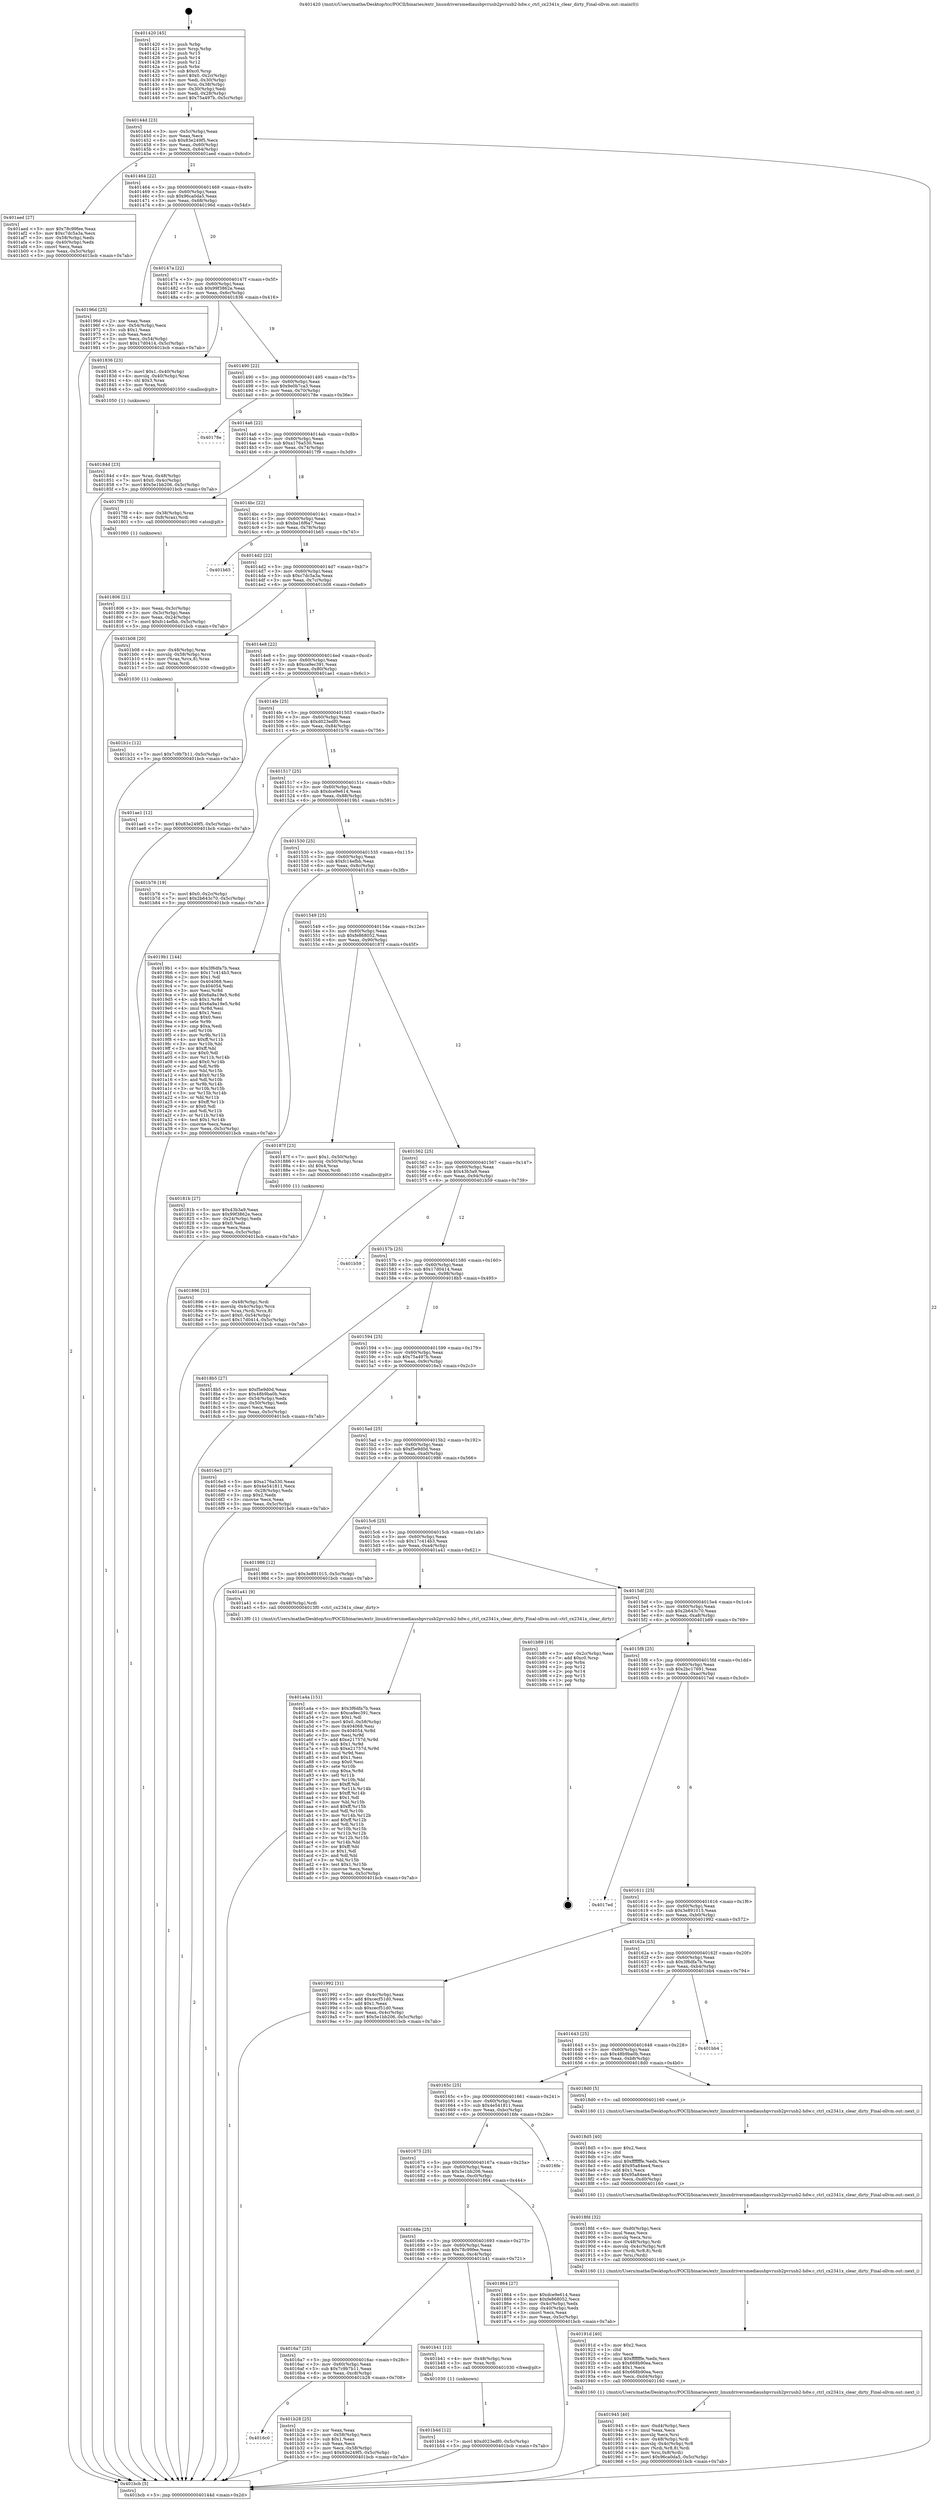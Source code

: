 digraph "0x401420" {
  label = "0x401420 (/mnt/c/Users/mathe/Desktop/tcc/POCII/binaries/extr_linuxdriversmediausbpvrusb2pvrusb2-hdw.c_ctrl_cx2341x_clear_dirty_Final-ollvm.out::main(0))"
  labelloc = "t"
  node[shape=record]

  Entry [label="",width=0.3,height=0.3,shape=circle,fillcolor=black,style=filled]
  "0x40144d" [label="{
     0x40144d [23]\l
     | [instrs]\l
     &nbsp;&nbsp;0x40144d \<+3\>: mov -0x5c(%rbp),%eax\l
     &nbsp;&nbsp;0x401450 \<+2\>: mov %eax,%ecx\l
     &nbsp;&nbsp;0x401452 \<+6\>: sub $0x83e249f5,%ecx\l
     &nbsp;&nbsp;0x401458 \<+3\>: mov %eax,-0x60(%rbp)\l
     &nbsp;&nbsp;0x40145b \<+3\>: mov %ecx,-0x64(%rbp)\l
     &nbsp;&nbsp;0x40145e \<+6\>: je 0000000000401aed \<main+0x6cd\>\l
  }"]
  "0x401aed" [label="{
     0x401aed [27]\l
     | [instrs]\l
     &nbsp;&nbsp;0x401aed \<+5\>: mov $0x78c99fee,%eax\l
     &nbsp;&nbsp;0x401af2 \<+5\>: mov $0xc7dc5a3a,%ecx\l
     &nbsp;&nbsp;0x401af7 \<+3\>: mov -0x58(%rbp),%edx\l
     &nbsp;&nbsp;0x401afa \<+3\>: cmp -0x40(%rbp),%edx\l
     &nbsp;&nbsp;0x401afd \<+3\>: cmovl %ecx,%eax\l
     &nbsp;&nbsp;0x401b00 \<+3\>: mov %eax,-0x5c(%rbp)\l
     &nbsp;&nbsp;0x401b03 \<+5\>: jmp 0000000000401bcb \<main+0x7ab\>\l
  }"]
  "0x401464" [label="{
     0x401464 [22]\l
     | [instrs]\l
     &nbsp;&nbsp;0x401464 \<+5\>: jmp 0000000000401469 \<main+0x49\>\l
     &nbsp;&nbsp;0x401469 \<+3\>: mov -0x60(%rbp),%eax\l
     &nbsp;&nbsp;0x40146c \<+5\>: sub $0x96ca0da5,%eax\l
     &nbsp;&nbsp;0x401471 \<+3\>: mov %eax,-0x68(%rbp)\l
     &nbsp;&nbsp;0x401474 \<+6\>: je 000000000040196d \<main+0x54d\>\l
  }"]
  Exit [label="",width=0.3,height=0.3,shape=circle,fillcolor=black,style=filled,peripheries=2]
  "0x40196d" [label="{
     0x40196d [25]\l
     | [instrs]\l
     &nbsp;&nbsp;0x40196d \<+2\>: xor %eax,%eax\l
     &nbsp;&nbsp;0x40196f \<+3\>: mov -0x54(%rbp),%ecx\l
     &nbsp;&nbsp;0x401972 \<+3\>: sub $0x1,%eax\l
     &nbsp;&nbsp;0x401975 \<+2\>: sub %eax,%ecx\l
     &nbsp;&nbsp;0x401977 \<+3\>: mov %ecx,-0x54(%rbp)\l
     &nbsp;&nbsp;0x40197a \<+7\>: movl $0x17d0414,-0x5c(%rbp)\l
     &nbsp;&nbsp;0x401981 \<+5\>: jmp 0000000000401bcb \<main+0x7ab\>\l
  }"]
  "0x40147a" [label="{
     0x40147a [22]\l
     | [instrs]\l
     &nbsp;&nbsp;0x40147a \<+5\>: jmp 000000000040147f \<main+0x5f\>\l
     &nbsp;&nbsp;0x40147f \<+3\>: mov -0x60(%rbp),%eax\l
     &nbsp;&nbsp;0x401482 \<+5\>: sub $0x99f3862e,%eax\l
     &nbsp;&nbsp;0x401487 \<+3\>: mov %eax,-0x6c(%rbp)\l
     &nbsp;&nbsp;0x40148a \<+6\>: je 0000000000401836 \<main+0x416\>\l
  }"]
  "0x401b4d" [label="{
     0x401b4d [12]\l
     | [instrs]\l
     &nbsp;&nbsp;0x401b4d \<+7\>: movl $0xd023edf0,-0x5c(%rbp)\l
     &nbsp;&nbsp;0x401b54 \<+5\>: jmp 0000000000401bcb \<main+0x7ab\>\l
  }"]
  "0x401836" [label="{
     0x401836 [23]\l
     | [instrs]\l
     &nbsp;&nbsp;0x401836 \<+7\>: movl $0x1,-0x40(%rbp)\l
     &nbsp;&nbsp;0x40183d \<+4\>: movslq -0x40(%rbp),%rax\l
     &nbsp;&nbsp;0x401841 \<+4\>: shl $0x3,%rax\l
     &nbsp;&nbsp;0x401845 \<+3\>: mov %rax,%rdi\l
     &nbsp;&nbsp;0x401848 \<+5\>: call 0000000000401050 \<malloc@plt\>\l
     | [calls]\l
     &nbsp;&nbsp;0x401050 \{1\} (unknown)\l
  }"]
  "0x401490" [label="{
     0x401490 [22]\l
     | [instrs]\l
     &nbsp;&nbsp;0x401490 \<+5\>: jmp 0000000000401495 \<main+0x75\>\l
     &nbsp;&nbsp;0x401495 \<+3\>: mov -0x60(%rbp),%eax\l
     &nbsp;&nbsp;0x401498 \<+5\>: sub $0x9e0b7ca3,%eax\l
     &nbsp;&nbsp;0x40149d \<+3\>: mov %eax,-0x70(%rbp)\l
     &nbsp;&nbsp;0x4014a0 \<+6\>: je 000000000040178e \<main+0x36e\>\l
  }"]
  "0x4016c0" [label="{
     0x4016c0\l
  }", style=dashed]
  "0x40178e" [label="{
     0x40178e\l
  }", style=dashed]
  "0x4014a6" [label="{
     0x4014a6 [22]\l
     | [instrs]\l
     &nbsp;&nbsp;0x4014a6 \<+5\>: jmp 00000000004014ab \<main+0x8b\>\l
     &nbsp;&nbsp;0x4014ab \<+3\>: mov -0x60(%rbp),%eax\l
     &nbsp;&nbsp;0x4014ae \<+5\>: sub $0xa176a530,%eax\l
     &nbsp;&nbsp;0x4014b3 \<+3\>: mov %eax,-0x74(%rbp)\l
     &nbsp;&nbsp;0x4014b6 \<+6\>: je 00000000004017f9 \<main+0x3d9\>\l
  }"]
  "0x401b28" [label="{
     0x401b28 [25]\l
     | [instrs]\l
     &nbsp;&nbsp;0x401b28 \<+2\>: xor %eax,%eax\l
     &nbsp;&nbsp;0x401b2a \<+3\>: mov -0x58(%rbp),%ecx\l
     &nbsp;&nbsp;0x401b2d \<+3\>: sub $0x1,%eax\l
     &nbsp;&nbsp;0x401b30 \<+2\>: sub %eax,%ecx\l
     &nbsp;&nbsp;0x401b32 \<+3\>: mov %ecx,-0x58(%rbp)\l
     &nbsp;&nbsp;0x401b35 \<+7\>: movl $0x83e249f5,-0x5c(%rbp)\l
     &nbsp;&nbsp;0x401b3c \<+5\>: jmp 0000000000401bcb \<main+0x7ab\>\l
  }"]
  "0x4017f9" [label="{
     0x4017f9 [13]\l
     | [instrs]\l
     &nbsp;&nbsp;0x4017f9 \<+4\>: mov -0x38(%rbp),%rax\l
     &nbsp;&nbsp;0x4017fd \<+4\>: mov 0x8(%rax),%rdi\l
     &nbsp;&nbsp;0x401801 \<+5\>: call 0000000000401060 \<atoi@plt\>\l
     | [calls]\l
     &nbsp;&nbsp;0x401060 \{1\} (unknown)\l
  }"]
  "0x4014bc" [label="{
     0x4014bc [22]\l
     | [instrs]\l
     &nbsp;&nbsp;0x4014bc \<+5\>: jmp 00000000004014c1 \<main+0xa1\>\l
     &nbsp;&nbsp;0x4014c1 \<+3\>: mov -0x60(%rbp),%eax\l
     &nbsp;&nbsp;0x4014c4 \<+5\>: sub $0xba16f6a7,%eax\l
     &nbsp;&nbsp;0x4014c9 \<+3\>: mov %eax,-0x78(%rbp)\l
     &nbsp;&nbsp;0x4014cc \<+6\>: je 0000000000401b65 \<main+0x745\>\l
  }"]
  "0x4016a7" [label="{
     0x4016a7 [25]\l
     | [instrs]\l
     &nbsp;&nbsp;0x4016a7 \<+5\>: jmp 00000000004016ac \<main+0x28c\>\l
     &nbsp;&nbsp;0x4016ac \<+3\>: mov -0x60(%rbp),%eax\l
     &nbsp;&nbsp;0x4016af \<+5\>: sub $0x7c9b7b11,%eax\l
     &nbsp;&nbsp;0x4016b4 \<+6\>: mov %eax,-0xc8(%rbp)\l
     &nbsp;&nbsp;0x4016ba \<+6\>: je 0000000000401b28 \<main+0x708\>\l
  }"]
  "0x401b65" [label="{
     0x401b65\l
  }", style=dashed]
  "0x4014d2" [label="{
     0x4014d2 [22]\l
     | [instrs]\l
     &nbsp;&nbsp;0x4014d2 \<+5\>: jmp 00000000004014d7 \<main+0xb7\>\l
     &nbsp;&nbsp;0x4014d7 \<+3\>: mov -0x60(%rbp),%eax\l
     &nbsp;&nbsp;0x4014da \<+5\>: sub $0xc7dc5a3a,%eax\l
     &nbsp;&nbsp;0x4014df \<+3\>: mov %eax,-0x7c(%rbp)\l
     &nbsp;&nbsp;0x4014e2 \<+6\>: je 0000000000401b08 \<main+0x6e8\>\l
  }"]
  "0x401b41" [label="{
     0x401b41 [12]\l
     | [instrs]\l
     &nbsp;&nbsp;0x401b41 \<+4\>: mov -0x48(%rbp),%rax\l
     &nbsp;&nbsp;0x401b45 \<+3\>: mov %rax,%rdi\l
     &nbsp;&nbsp;0x401b48 \<+5\>: call 0000000000401030 \<free@plt\>\l
     | [calls]\l
     &nbsp;&nbsp;0x401030 \{1\} (unknown)\l
  }"]
  "0x401b08" [label="{
     0x401b08 [20]\l
     | [instrs]\l
     &nbsp;&nbsp;0x401b08 \<+4\>: mov -0x48(%rbp),%rax\l
     &nbsp;&nbsp;0x401b0c \<+4\>: movslq -0x58(%rbp),%rcx\l
     &nbsp;&nbsp;0x401b10 \<+4\>: mov (%rax,%rcx,8),%rax\l
     &nbsp;&nbsp;0x401b14 \<+3\>: mov %rax,%rdi\l
     &nbsp;&nbsp;0x401b17 \<+5\>: call 0000000000401030 \<free@plt\>\l
     | [calls]\l
     &nbsp;&nbsp;0x401030 \{1\} (unknown)\l
  }"]
  "0x4014e8" [label="{
     0x4014e8 [22]\l
     | [instrs]\l
     &nbsp;&nbsp;0x4014e8 \<+5\>: jmp 00000000004014ed \<main+0xcd\>\l
     &nbsp;&nbsp;0x4014ed \<+3\>: mov -0x60(%rbp),%eax\l
     &nbsp;&nbsp;0x4014f0 \<+5\>: sub $0xca9ec391,%eax\l
     &nbsp;&nbsp;0x4014f5 \<+3\>: mov %eax,-0x80(%rbp)\l
     &nbsp;&nbsp;0x4014f8 \<+6\>: je 0000000000401ae1 \<main+0x6c1\>\l
  }"]
  "0x401b1c" [label="{
     0x401b1c [12]\l
     | [instrs]\l
     &nbsp;&nbsp;0x401b1c \<+7\>: movl $0x7c9b7b11,-0x5c(%rbp)\l
     &nbsp;&nbsp;0x401b23 \<+5\>: jmp 0000000000401bcb \<main+0x7ab\>\l
  }"]
  "0x401ae1" [label="{
     0x401ae1 [12]\l
     | [instrs]\l
     &nbsp;&nbsp;0x401ae1 \<+7\>: movl $0x83e249f5,-0x5c(%rbp)\l
     &nbsp;&nbsp;0x401ae8 \<+5\>: jmp 0000000000401bcb \<main+0x7ab\>\l
  }"]
  "0x4014fe" [label="{
     0x4014fe [25]\l
     | [instrs]\l
     &nbsp;&nbsp;0x4014fe \<+5\>: jmp 0000000000401503 \<main+0xe3\>\l
     &nbsp;&nbsp;0x401503 \<+3\>: mov -0x60(%rbp),%eax\l
     &nbsp;&nbsp;0x401506 \<+5\>: sub $0xd023edf0,%eax\l
     &nbsp;&nbsp;0x40150b \<+6\>: mov %eax,-0x84(%rbp)\l
     &nbsp;&nbsp;0x401511 \<+6\>: je 0000000000401b76 \<main+0x756\>\l
  }"]
  "0x401a4a" [label="{
     0x401a4a [151]\l
     | [instrs]\l
     &nbsp;&nbsp;0x401a4a \<+5\>: mov $0x3f6dfa7b,%eax\l
     &nbsp;&nbsp;0x401a4f \<+5\>: mov $0xca9ec391,%ecx\l
     &nbsp;&nbsp;0x401a54 \<+2\>: mov $0x1,%dl\l
     &nbsp;&nbsp;0x401a56 \<+7\>: movl $0x0,-0x58(%rbp)\l
     &nbsp;&nbsp;0x401a5d \<+7\>: mov 0x404068,%esi\l
     &nbsp;&nbsp;0x401a64 \<+8\>: mov 0x404054,%r8d\l
     &nbsp;&nbsp;0x401a6c \<+3\>: mov %esi,%r9d\l
     &nbsp;&nbsp;0x401a6f \<+7\>: add $0xe21757d,%r9d\l
     &nbsp;&nbsp;0x401a76 \<+4\>: sub $0x1,%r9d\l
     &nbsp;&nbsp;0x401a7a \<+7\>: sub $0xe21757d,%r9d\l
     &nbsp;&nbsp;0x401a81 \<+4\>: imul %r9d,%esi\l
     &nbsp;&nbsp;0x401a85 \<+3\>: and $0x1,%esi\l
     &nbsp;&nbsp;0x401a88 \<+3\>: cmp $0x0,%esi\l
     &nbsp;&nbsp;0x401a8b \<+4\>: sete %r10b\l
     &nbsp;&nbsp;0x401a8f \<+4\>: cmp $0xa,%r8d\l
     &nbsp;&nbsp;0x401a93 \<+4\>: setl %r11b\l
     &nbsp;&nbsp;0x401a97 \<+3\>: mov %r10b,%bl\l
     &nbsp;&nbsp;0x401a9a \<+3\>: xor $0xff,%bl\l
     &nbsp;&nbsp;0x401a9d \<+3\>: mov %r11b,%r14b\l
     &nbsp;&nbsp;0x401aa0 \<+4\>: xor $0xff,%r14b\l
     &nbsp;&nbsp;0x401aa4 \<+3\>: xor $0x1,%dl\l
     &nbsp;&nbsp;0x401aa7 \<+3\>: mov %bl,%r15b\l
     &nbsp;&nbsp;0x401aaa \<+4\>: and $0xff,%r15b\l
     &nbsp;&nbsp;0x401aae \<+3\>: and %dl,%r10b\l
     &nbsp;&nbsp;0x401ab1 \<+3\>: mov %r14b,%r12b\l
     &nbsp;&nbsp;0x401ab4 \<+4\>: and $0xff,%r12b\l
     &nbsp;&nbsp;0x401ab8 \<+3\>: and %dl,%r11b\l
     &nbsp;&nbsp;0x401abb \<+3\>: or %r10b,%r15b\l
     &nbsp;&nbsp;0x401abe \<+3\>: or %r11b,%r12b\l
     &nbsp;&nbsp;0x401ac1 \<+3\>: xor %r12b,%r15b\l
     &nbsp;&nbsp;0x401ac4 \<+3\>: or %r14b,%bl\l
     &nbsp;&nbsp;0x401ac7 \<+3\>: xor $0xff,%bl\l
     &nbsp;&nbsp;0x401aca \<+3\>: or $0x1,%dl\l
     &nbsp;&nbsp;0x401acd \<+2\>: and %dl,%bl\l
     &nbsp;&nbsp;0x401acf \<+3\>: or %bl,%r15b\l
     &nbsp;&nbsp;0x401ad2 \<+4\>: test $0x1,%r15b\l
     &nbsp;&nbsp;0x401ad6 \<+3\>: cmovne %ecx,%eax\l
     &nbsp;&nbsp;0x401ad9 \<+3\>: mov %eax,-0x5c(%rbp)\l
     &nbsp;&nbsp;0x401adc \<+5\>: jmp 0000000000401bcb \<main+0x7ab\>\l
  }"]
  "0x401b76" [label="{
     0x401b76 [19]\l
     | [instrs]\l
     &nbsp;&nbsp;0x401b76 \<+7\>: movl $0x0,-0x2c(%rbp)\l
     &nbsp;&nbsp;0x401b7d \<+7\>: movl $0x2b643c70,-0x5c(%rbp)\l
     &nbsp;&nbsp;0x401b84 \<+5\>: jmp 0000000000401bcb \<main+0x7ab\>\l
  }"]
  "0x401517" [label="{
     0x401517 [25]\l
     | [instrs]\l
     &nbsp;&nbsp;0x401517 \<+5\>: jmp 000000000040151c \<main+0xfc\>\l
     &nbsp;&nbsp;0x40151c \<+3\>: mov -0x60(%rbp),%eax\l
     &nbsp;&nbsp;0x40151f \<+5\>: sub $0xdce9e614,%eax\l
     &nbsp;&nbsp;0x401524 \<+6\>: mov %eax,-0x88(%rbp)\l
     &nbsp;&nbsp;0x40152a \<+6\>: je 00000000004019b1 \<main+0x591\>\l
  }"]
  "0x401945" [label="{
     0x401945 [40]\l
     | [instrs]\l
     &nbsp;&nbsp;0x401945 \<+6\>: mov -0xd4(%rbp),%ecx\l
     &nbsp;&nbsp;0x40194b \<+3\>: imul %eax,%ecx\l
     &nbsp;&nbsp;0x40194e \<+3\>: movslq %ecx,%rsi\l
     &nbsp;&nbsp;0x401951 \<+4\>: mov -0x48(%rbp),%rdi\l
     &nbsp;&nbsp;0x401955 \<+4\>: movslq -0x4c(%rbp),%r8\l
     &nbsp;&nbsp;0x401959 \<+4\>: mov (%rdi,%r8,8),%rdi\l
     &nbsp;&nbsp;0x40195d \<+4\>: mov %rsi,0x8(%rdi)\l
     &nbsp;&nbsp;0x401961 \<+7\>: movl $0x96ca0da5,-0x5c(%rbp)\l
     &nbsp;&nbsp;0x401968 \<+5\>: jmp 0000000000401bcb \<main+0x7ab\>\l
  }"]
  "0x4019b1" [label="{
     0x4019b1 [144]\l
     | [instrs]\l
     &nbsp;&nbsp;0x4019b1 \<+5\>: mov $0x3f6dfa7b,%eax\l
     &nbsp;&nbsp;0x4019b6 \<+5\>: mov $0x17c414b3,%ecx\l
     &nbsp;&nbsp;0x4019bb \<+2\>: mov $0x1,%dl\l
     &nbsp;&nbsp;0x4019bd \<+7\>: mov 0x404068,%esi\l
     &nbsp;&nbsp;0x4019c4 \<+7\>: mov 0x404054,%edi\l
     &nbsp;&nbsp;0x4019cb \<+3\>: mov %esi,%r8d\l
     &nbsp;&nbsp;0x4019ce \<+7\>: add $0x6a9a19e5,%r8d\l
     &nbsp;&nbsp;0x4019d5 \<+4\>: sub $0x1,%r8d\l
     &nbsp;&nbsp;0x4019d9 \<+7\>: sub $0x6a9a19e5,%r8d\l
     &nbsp;&nbsp;0x4019e0 \<+4\>: imul %r8d,%esi\l
     &nbsp;&nbsp;0x4019e4 \<+3\>: and $0x1,%esi\l
     &nbsp;&nbsp;0x4019e7 \<+3\>: cmp $0x0,%esi\l
     &nbsp;&nbsp;0x4019ea \<+4\>: sete %r9b\l
     &nbsp;&nbsp;0x4019ee \<+3\>: cmp $0xa,%edi\l
     &nbsp;&nbsp;0x4019f1 \<+4\>: setl %r10b\l
     &nbsp;&nbsp;0x4019f5 \<+3\>: mov %r9b,%r11b\l
     &nbsp;&nbsp;0x4019f8 \<+4\>: xor $0xff,%r11b\l
     &nbsp;&nbsp;0x4019fc \<+3\>: mov %r10b,%bl\l
     &nbsp;&nbsp;0x4019ff \<+3\>: xor $0xff,%bl\l
     &nbsp;&nbsp;0x401a02 \<+3\>: xor $0x0,%dl\l
     &nbsp;&nbsp;0x401a05 \<+3\>: mov %r11b,%r14b\l
     &nbsp;&nbsp;0x401a08 \<+4\>: and $0x0,%r14b\l
     &nbsp;&nbsp;0x401a0c \<+3\>: and %dl,%r9b\l
     &nbsp;&nbsp;0x401a0f \<+3\>: mov %bl,%r15b\l
     &nbsp;&nbsp;0x401a12 \<+4\>: and $0x0,%r15b\l
     &nbsp;&nbsp;0x401a16 \<+3\>: and %dl,%r10b\l
     &nbsp;&nbsp;0x401a19 \<+3\>: or %r9b,%r14b\l
     &nbsp;&nbsp;0x401a1c \<+3\>: or %r10b,%r15b\l
     &nbsp;&nbsp;0x401a1f \<+3\>: xor %r15b,%r14b\l
     &nbsp;&nbsp;0x401a22 \<+3\>: or %bl,%r11b\l
     &nbsp;&nbsp;0x401a25 \<+4\>: xor $0xff,%r11b\l
     &nbsp;&nbsp;0x401a29 \<+3\>: or $0x0,%dl\l
     &nbsp;&nbsp;0x401a2c \<+3\>: and %dl,%r11b\l
     &nbsp;&nbsp;0x401a2f \<+3\>: or %r11b,%r14b\l
     &nbsp;&nbsp;0x401a32 \<+4\>: test $0x1,%r14b\l
     &nbsp;&nbsp;0x401a36 \<+3\>: cmovne %ecx,%eax\l
     &nbsp;&nbsp;0x401a39 \<+3\>: mov %eax,-0x5c(%rbp)\l
     &nbsp;&nbsp;0x401a3c \<+5\>: jmp 0000000000401bcb \<main+0x7ab\>\l
  }"]
  "0x401530" [label="{
     0x401530 [25]\l
     | [instrs]\l
     &nbsp;&nbsp;0x401530 \<+5\>: jmp 0000000000401535 \<main+0x115\>\l
     &nbsp;&nbsp;0x401535 \<+3\>: mov -0x60(%rbp),%eax\l
     &nbsp;&nbsp;0x401538 \<+5\>: sub $0xfc14efbb,%eax\l
     &nbsp;&nbsp;0x40153d \<+6\>: mov %eax,-0x8c(%rbp)\l
     &nbsp;&nbsp;0x401543 \<+6\>: je 000000000040181b \<main+0x3fb\>\l
  }"]
  "0x40191d" [label="{
     0x40191d [40]\l
     | [instrs]\l
     &nbsp;&nbsp;0x40191d \<+5\>: mov $0x2,%ecx\l
     &nbsp;&nbsp;0x401922 \<+1\>: cltd\l
     &nbsp;&nbsp;0x401923 \<+2\>: idiv %ecx\l
     &nbsp;&nbsp;0x401925 \<+6\>: imul $0xfffffffe,%edx,%ecx\l
     &nbsp;&nbsp;0x40192b \<+6\>: sub $0x668b90ea,%ecx\l
     &nbsp;&nbsp;0x401931 \<+3\>: add $0x1,%ecx\l
     &nbsp;&nbsp;0x401934 \<+6\>: add $0x668b90ea,%ecx\l
     &nbsp;&nbsp;0x40193a \<+6\>: mov %ecx,-0xd4(%rbp)\l
     &nbsp;&nbsp;0x401940 \<+5\>: call 0000000000401160 \<next_i\>\l
     | [calls]\l
     &nbsp;&nbsp;0x401160 \{1\} (/mnt/c/Users/mathe/Desktop/tcc/POCII/binaries/extr_linuxdriversmediausbpvrusb2pvrusb2-hdw.c_ctrl_cx2341x_clear_dirty_Final-ollvm.out::next_i)\l
  }"]
  "0x40181b" [label="{
     0x40181b [27]\l
     | [instrs]\l
     &nbsp;&nbsp;0x40181b \<+5\>: mov $0x43b3a9,%eax\l
     &nbsp;&nbsp;0x401820 \<+5\>: mov $0x99f3862e,%ecx\l
     &nbsp;&nbsp;0x401825 \<+3\>: mov -0x24(%rbp),%edx\l
     &nbsp;&nbsp;0x401828 \<+3\>: cmp $0x0,%edx\l
     &nbsp;&nbsp;0x40182b \<+3\>: cmove %ecx,%eax\l
     &nbsp;&nbsp;0x40182e \<+3\>: mov %eax,-0x5c(%rbp)\l
     &nbsp;&nbsp;0x401831 \<+5\>: jmp 0000000000401bcb \<main+0x7ab\>\l
  }"]
  "0x401549" [label="{
     0x401549 [25]\l
     | [instrs]\l
     &nbsp;&nbsp;0x401549 \<+5\>: jmp 000000000040154e \<main+0x12e\>\l
     &nbsp;&nbsp;0x40154e \<+3\>: mov -0x60(%rbp),%eax\l
     &nbsp;&nbsp;0x401551 \<+5\>: sub $0xfe868052,%eax\l
     &nbsp;&nbsp;0x401556 \<+6\>: mov %eax,-0x90(%rbp)\l
     &nbsp;&nbsp;0x40155c \<+6\>: je 000000000040187f \<main+0x45f\>\l
  }"]
  "0x4018fd" [label="{
     0x4018fd [32]\l
     | [instrs]\l
     &nbsp;&nbsp;0x4018fd \<+6\>: mov -0xd0(%rbp),%ecx\l
     &nbsp;&nbsp;0x401903 \<+3\>: imul %eax,%ecx\l
     &nbsp;&nbsp;0x401906 \<+3\>: movslq %ecx,%rsi\l
     &nbsp;&nbsp;0x401909 \<+4\>: mov -0x48(%rbp),%rdi\l
     &nbsp;&nbsp;0x40190d \<+4\>: movslq -0x4c(%rbp),%r8\l
     &nbsp;&nbsp;0x401911 \<+4\>: mov (%rdi,%r8,8),%rdi\l
     &nbsp;&nbsp;0x401915 \<+3\>: mov %rsi,(%rdi)\l
     &nbsp;&nbsp;0x401918 \<+5\>: call 0000000000401160 \<next_i\>\l
     | [calls]\l
     &nbsp;&nbsp;0x401160 \{1\} (/mnt/c/Users/mathe/Desktop/tcc/POCII/binaries/extr_linuxdriversmediausbpvrusb2pvrusb2-hdw.c_ctrl_cx2341x_clear_dirty_Final-ollvm.out::next_i)\l
  }"]
  "0x40187f" [label="{
     0x40187f [23]\l
     | [instrs]\l
     &nbsp;&nbsp;0x40187f \<+7\>: movl $0x1,-0x50(%rbp)\l
     &nbsp;&nbsp;0x401886 \<+4\>: movslq -0x50(%rbp),%rax\l
     &nbsp;&nbsp;0x40188a \<+4\>: shl $0x4,%rax\l
     &nbsp;&nbsp;0x40188e \<+3\>: mov %rax,%rdi\l
     &nbsp;&nbsp;0x401891 \<+5\>: call 0000000000401050 \<malloc@plt\>\l
     | [calls]\l
     &nbsp;&nbsp;0x401050 \{1\} (unknown)\l
  }"]
  "0x401562" [label="{
     0x401562 [25]\l
     | [instrs]\l
     &nbsp;&nbsp;0x401562 \<+5\>: jmp 0000000000401567 \<main+0x147\>\l
     &nbsp;&nbsp;0x401567 \<+3\>: mov -0x60(%rbp),%eax\l
     &nbsp;&nbsp;0x40156a \<+5\>: sub $0x43b3a9,%eax\l
     &nbsp;&nbsp;0x40156f \<+6\>: mov %eax,-0x94(%rbp)\l
     &nbsp;&nbsp;0x401575 \<+6\>: je 0000000000401b59 \<main+0x739\>\l
  }"]
  "0x4018d5" [label="{
     0x4018d5 [40]\l
     | [instrs]\l
     &nbsp;&nbsp;0x4018d5 \<+5\>: mov $0x2,%ecx\l
     &nbsp;&nbsp;0x4018da \<+1\>: cltd\l
     &nbsp;&nbsp;0x4018db \<+2\>: idiv %ecx\l
     &nbsp;&nbsp;0x4018dd \<+6\>: imul $0xfffffffe,%edx,%ecx\l
     &nbsp;&nbsp;0x4018e3 \<+6\>: add $0x95a84ee4,%ecx\l
     &nbsp;&nbsp;0x4018e9 \<+3\>: add $0x1,%ecx\l
     &nbsp;&nbsp;0x4018ec \<+6\>: sub $0x95a84ee4,%ecx\l
     &nbsp;&nbsp;0x4018f2 \<+6\>: mov %ecx,-0xd0(%rbp)\l
     &nbsp;&nbsp;0x4018f8 \<+5\>: call 0000000000401160 \<next_i\>\l
     | [calls]\l
     &nbsp;&nbsp;0x401160 \{1\} (/mnt/c/Users/mathe/Desktop/tcc/POCII/binaries/extr_linuxdriversmediausbpvrusb2pvrusb2-hdw.c_ctrl_cx2341x_clear_dirty_Final-ollvm.out::next_i)\l
  }"]
  "0x401b59" [label="{
     0x401b59\l
  }", style=dashed]
  "0x40157b" [label="{
     0x40157b [25]\l
     | [instrs]\l
     &nbsp;&nbsp;0x40157b \<+5\>: jmp 0000000000401580 \<main+0x160\>\l
     &nbsp;&nbsp;0x401580 \<+3\>: mov -0x60(%rbp),%eax\l
     &nbsp;&nbsp;0x401583 \<+5\>: sub $0x17d0414,%eax\l
     &nbsp;&nbsp;0x401588 \<+6\>: mov %eax,-0x98(%rbp)\l
     &nbsp;&nbsp;0x40158e \<+6\>: je 00000000004018b5 \<main+0x495\>\l
  }"]
  "0x401896" [label="{
     0x401896 [31]\l
     | [instrs]\l
     &nbsp;&nbsp;0x401896 \<+4\>: mov -0x48(%rbp),%rdi\l
     &nbsp;&nbsp;0x40189a \<+4\>: movslq -0x4c(%rbp),%rcx\l
     &nbsp;&nbsp;0x40189e \<+4\>: mov %rax,(%rdi,%rcx,8)\l
     &nbsp;&nbsp;0x4018a2 \<+7\>: movl $0x0,-0x54(%rbp)\l
     &nbsp;&nbsp;0x4018a9 \<+7\>: movl $0x17d0414,-0x5c(%rbp)\l
     &nbsp;&nbsp;0x4018b0 \<+5\>: jmp 0000000000401bcb \<main+0x7ab\>\l
  }"]
  "0x4018b5" [label="{
     0x4018b5 [27]\l
     | [instrs]\l
     &nbsp;&nbsp;0x4018b5 \<+5\>: mov $0xf5e9d0d,%eax\l
     &nbsp;&nbsp;0x4018ba \<+5\>: mov $0x48b9ba0b,%ecx\l
     &nbsp;&nbsp;0x4018bf \<+3\>: mov -0x54(%rbp),%edx\l
     &nbsp;&nbsp;0x4018c2 \<+3\>: cmp -0x50(%rbp),%edx\l
     &nbsp;&nbsp;0x4018c5 \<+3\>: cmovl %ecx,%eax\l
     &nbsp;&nbsp;0x4018c8 \<+3\>: mov %eax,-0x5c(%rbp)\l
     &nbsp;&nbsp;0x4018cb \<+5\>: jmp 0000000000401bcb \<main+0x7ab\>\l
  }"]
  "0x401594" [label="{
     0x401594 [25]\l
     | [instrs]\l
     &nbsp;&nbsp;0x401594 \<+5\>: jmp 0000000000401599 \<main+0x179\>\l
     &nbsp;&nbsp;0x401599 \<+3\>: mov -0x60(%rbp),%eax\l
     &nbsp;&nbsp;0x40159c \<+5\>: sub $0x75a497b,%eax\l
     &nbsp;&nbsp;0x4015a1 \<+6\>: mov %eax,-0x9c(%rbp)\l
     &nbsp;&nbsp;0x4015a7 \<+6\>: je 00000000004016e3 \<main+0x2c3\>\l
  }"]
  "0x40168e" [label="{
     0x40168e [25]\l
     | [instrs]\l
     &nbsp;&nbsp;0x40168e \<+5\>: jmp 0000000000401693 \<main+0x273\>\l
     &nbsp;&nbsp;0x401693 \<+3\>: mov -0x60(%rbp),%eax\l
     &nbsp;&nbsp;0x401696 \<+5\>: sub $0x78c99fee,%eax\l
     &nbsp;&nbsp;0x40169b \<+6\>: mov %eax,-0xc4(%rbp)\l
     &nbsp;&nbsp;0x4016a1 \<+6\>: je 0000000000401b41 \<main+0x721\>\l
  }"]
  "0x4016e3" [label="{
     0x4016e3 [27]\l
     | [instrs]\l
     &nbsp;&nbsp;0x4016e3 \<+5\>: mov $0xa176a530,%eax\l
     &nbsp;&nbsp;0x4016e8 \<+5\>: mov $0x4e541811,%ecx\l
     &nbsp;&nbsp;0x4016ed \<+3\>: mov -0x28(%rbp),%edx\l
     &nbsp;&nbsp;0x4016f0 \<+3\>: cmp $0x2,%edx\l
     &nbsp;&nbsp;0x4016f3 \<+3\>: cmovne %ecx,%eax\l
     &nbsp;&nbsp;0x4016f6 \<+3\>: mov %eax,-0x5c(%rbp)\l
     &nbsp;&nbsp;0x4016f9 \<+5\>: jmp 0000000000401bcb \<main+0x7ab\>\l
  }"]
  "0x4015ad" [label="{
     0x4015ad [25]\l
     | [instrs]\l
     &nbsp;&nbsp;0x4015ad \<+5\>: jmp 00000000004015b2 \<main+0x192\>\l
     &nbsp;&nbsp;0x4015b2 \<+3\>: mov -0x60(%rbp),%eax\l
     &nbsp;&nbsp;0x4015b5 \<+5\>: sub $0xf5e9d0d,%eax\l
     &nbsp;&nbsp;0x4015ba \<+6\>: mov %eax,-0xa0(%rbp)\l
     &nbsp;&nbsp;0x4015c0 \<+6\>: je 0000000000401986 \<main+0x566\>\l
  }"]
  "0x401bcb" [label="{
     0x401bcb [5]\l
     | [instrs]\l
     &nbsp;&nbsp;0x401bcb \<+5\>: jmp 000000000040144d \<main+0x2d\>\l
  }"]
  "0x401420" [label="{
     0x401420 [45]\l
     | [instrs]\l
     &nbsp;&nbsp;0x401420 \<+1\>: push %rbp\l
     &nbsp;&nbsp;0x401421 \<+3\>: mov %rsp,%rbp\l
     &nbsp;&nbsp;0x401424 \<+2\>: push %r15\l
     &nbsp;&nbsp;0x401426 \<+2\>: push %r14\l
     &nbsp;&nbsp;0x401428 \<+2\>: push %r12\l
     &nbsp;&nbsp;0x40142a \<+1\>: push %rbx\l
     &nbsp;&nbsp;0x40142b \<+7\>: sub $0xc0,%rsp\l
     &nbsp;&nbsp;0x401432 \<+7\>: movl $0x0,-0x2c(%rbp)\l
     &nbsp;&nbsp;0x401439 \<+3\>: mov %edi,-0x30(%rbp)\l
     &nbsp;&nbsp;0x40143c \<+4\>: mov %rsi,-0x38(%rbp)\l
     &nbsp;&nbsp;0x401440 \<+3\>: mov -0x30(%rbp),%edi\l
     &nbsp;&nbsp;0x401443 \<+3\>: mov %edi,-0x28(%rbp)\l
     &nbsp;&nbsp;0x401446 \<+7\>: movl $0x75a497b,-0x5c(%rbp)\l
  }"]
  "0x401806" [label="{
     0x401806 [21]\l
     | [instrs]\l
     &nbsp;&nbsp;0x401806 \<+3\>: mov %eax,-0x3c(%rbp)\l
     &nbsp;&nbsp;0x401809 \<+3\>: mov -0x3c(%rbp),%eax\l
     &nbsp;&nbsp;0x40180c \<+3\>: mov %eax,-0x24(%rbp)\l
     &nbsp;&nbsp;0x40180f \<+7\>: movl $0xfc14efbb,-0x5c(%rbp)\l
     &nbsp;&nbsp;0x401816 \<+5\>: jmp 0000000000401bcb \<main+0x7ab\>\l
  }"]
  "0x40184d" [label="{
     0x40184d [23]\l
     | [instrs]\l
     &nbsp;&nbsp;0x40184d \<+4\>: mov %rax,-0x48(%rbp)\l
     &nbsp;&nbsp;0x401851 \<+7\>: movl $0x0,-0x4c(%rbp)\l
     &nbsp;&nbsp;0x401858 \<+7\>: movl $0x5e1bb206,-0x5c(%rbp)\l
     &nbsp;&nbsp;0x40185f \<+5\>: jmp 0000000000401bcb \<main+0x7ab\>\l
  }"]
  "0x401864" [label="{
     0x401864 [27]\l
     | [instrs]\l
     &nbsp;&nbsp;0x401864 \<+5\>: mov $0xdce9e614,%eax\l
     &nbsp;&nbsp;0x401869 \<+5\>: mov $0xfe868052,%ecx\l
     &nbsp;&nbsp;0x40186e \<+3\>: mov -0x4c(%rbp),%edx\l
     &nbsp;&nbsp;0x401871 \<+3\>: cmp -0x40(%rbp),%edx\l
     &nbsp;&nbsp;0x401874 \<+3\>: cmovl %ecx,%eax\l
     &nbsp;&nbsp;0x401877 \<+3\>: mov %eax,-0x5c(%rbp)\l
     &nbsp;&nbsp;0x40187a \<+5\>: jmp 0000000000401bcb \<main+0x7ab\>\l
  }"]
  "0x401986" [label="{
     0x401986 [12]\l
     | [instrs]\l
     &nbsp;&nbsp;0x401986 \<+7\>: movl $0x3e891015,-0x5c(%rbp)\l
     &nbsp;&nbsp;0x40198d \<+5\>: jmp 0000000000401bcb \<main+0x7ab\>\l
  }"]
  "0x4015c6" [label="{
     0x4015c6 [25]\l
     | [instrs]\l
     &nbsp;&nbsp;0x4015c6 \<+5\>: jmp 00000000004015cb \<main+0x1ab\>\l
     &nbsp;&nbsp;0x4015cb \<+3\>: mov -0x60(%rbp),%eax\l
     &nbsp;&nbsp;0x4015ce \<+5\>: sub $0x17c414b3,%eax\l
     &nbsp;&nbsp;0x4015d3 \<+6\>: mov %eax,-0xa4(%rbp)\l
     &nbsp;&nbsp;0x4015d9 \<+6\>: je 0000000000401a41 \<main+0x621\>\l
  }"]
  "0x401675" [label="{
     0x401675 [25]\l
     | [instrs]\l
     &nbsp;&nbsp;0x401675 \<+5\>: jmp 000000000040167a \<main+0x25a\>\l
     &nbsp;&nbsp;0x40167a \<+3\>: mov -0x60(%rbp),%eax\l
     &nbsp;&nbsp;0x40167d \<+5\>: sub $0x5e1bb206,%eax\l
     &nbsp;&nbsp;0x401682 \<+6\>: mov %eax,-0xc0(%rbp)\l
     &nbsp;&nbsp;0x401688 \<+6\>: je 0000000000401864 \<main+0x444\>\l
  }"]
  "0x401a41" [label="{
     0x401a41 [9]\l
     | [instrs]\l
     &nbsp;&nbsp;0x401a41 \<+4\>: mov -0x48(%rbp),%rdi\l
     &nbsp;&nbsp;0x401a45 \<+5\>: call 00000000004013f0 \<ctrl_cx2341x_clear_dirty\>\l
     | [calls]\l
     &nbsp;&nbsp;0x4013f0 \{1\} (/mnt/c/Users/mathe/Desktop/tcc/POCII/binaries/extr_linuxdriversmediausbpvrusb2pvrusb2-hdw.c_ctrl_cx2341x_clear_dirty_Final-ollvm.out::ctrl_cx2341x_clear_dirty)\l
  }"]
  "0x4015df" [label="{
     0x4015df [25]\l
     | [instrs]\l
     &nbsp;&nbsp;0x4015df \<+5\>: jmp 00000000004015e4 \<main+0x1c4\>\l
     &nbsp;&nbsp;0x4015e4 \<+3\>: mov -0x60(%rbp),%eax\l
     &nbsp;&nbsp;0x4015e7 \<+5\>: sub $0x2b643c70,%eax\l
     &nbsp;&nbsp;0x4015ec \<+6\>: mov %eax,-0xa8(%rbp)\l
     &nbsp;&nbsp;0x4015f2 \<+6\>: je 0000000000401b89 \<main+0x769\>\l
  }"]
  "0x4016fe" [label="{
     0x4016fe\l
  }", style=dashed]
  "0x401b89" [label="{
     0x401b89 [19]\l
     | [instrs]\l
     &nbsp;&nbsp;0x401b89 \<+3\>: mov -0x2c(%rbp),%eax\l
     &nbsp;&nbsp;0x401b8c \<+7\>: add $0xc0,%rsp\l
     &nbsp;&nbsp;0x401b93 \<+1\>: pop %rbx\l
     &nbsp;&nbsp;0x401b94 \<+2\>: pop %r12\l
     &nbsp;&nbsp;0x401b96 \<+2\>: pop %r14\l
     &nbsp;&nbsp;0x401b98 \<+2\>: pop %r15\l
     &nbsp;&nbsp;0x401b9a \<+1\>: pop %rbp\l
     &nbsp;&nbsp;0x401b9b \<+1\>: ret\l
  }"]
  "0x4015f8" [label="{
     0x4015f8 [25]\l
     | [instrs]\l
     &nbsp;&nbsp;0x4015f8 \<+5\>: jmp 00000000004015fd \<main+0x1dd\>\l
     &nbsp;&nbsp;0x4015fd \<+3\>: mov -0x60(%rbp),%eax\l
     &nbsp;&nbsp;0x401600 \<+5\>: sub $0x2bc17691,%eax\l
     &nbsp;&nbsp;0x401605 \<+6\>: mov %eax,-0xac(%rbp)\l
     &nbsp;&nbsp;0x40160b \<+6\>: je 00000000004017ed \<main+0x3cd\>\l
  }"]
  "0x40165c" [label="{
     0x40165c [25]\l
     | [instrs]\l
     &nbsp;&nbsp;0x40165c \<+5\>: jmp 0000000000401661 \<main+0x241\>\l
     &nbsp;&nbsp;0x401661 \<+3\>: mov -0x60(%rbp),%eax\l
     &nbsp;&nbsp;0x401664 \<+5\>: sub $0x4e541811,%eax\l
     &nbsp;&nbsp;0x401669 \<+6\>: mov %eax,-0xbc(%rbp)\l
     &nbsp;&nbsp;0x40166f \<+6\>: je 00000000004016fe \<main+0x2de\>\l
  }"]
  "0x4017ed" [label="{
     0x4017ed\l
  }", style=dashed]
  "0x401611" [label="{
     0x401611 [25]\l
     | [instrs]\l
     &nbsp;&nbsp;0x401611 \<+5\>: jmp 0000000000401616 \<main+0x1f6\>\l
     &nbsp;&nbsp;0x401616 \<+3\>: mov -0x60(%rbp),%eax\l
     &nbsp;&nbsp;0x401619 \<+5\>: sub $0x3e891015,%eax\l
     &nbsp;&nbsp;0x40161e \<+6\>: mov %eax,-0xb0(%rbp)\l
     &nbsp;&nbsp;0x401624 \<+6\>: je 0000000000401992 \<main+0x572\>\l
  }"]
  "0x4018d0" [label="{
     0x4018d0 [5]\l
     | [instrs]\l
     &nbsp;&nbsp;0x4018d0 \<+5\>: call 0000000000401160 \<next_i\>\l
     | [calls]\l
     &nbsp;&nbsp;0x401160 \{1\} (/mnt/c/Users/mathe/Desktop/tcc/POCII/binaries/extr_linuxdriversmediausbpvrusb2pvrusb2-hdw.c_ctrl_cx2341x_clear_dirty_Final-ollvm.out::next_i)\l
  }"]
  "0x401992" [label="{
     0x401992 [31]\l
     | [instrs]\l
     &nbsp;&nbsp;0x401992 \<+3\>: mov -0x4c(%rbp),%eax\l
     &nbsp;&nbsp;0x401995 \<+5\>: add $0xcecf51d0,%eax\l
     &nbsp;&nbsp;0x40199a \<+3\>: add $0x1,%eax\l
     &nbsp;&nbsp;0x40199d \<+5\>: sub $0xcecf51d0,%eax\l
     &nbsp;&nbsp;0x4019a2 \<+3\>: mov %eax,-0x4c(%rbp)\l
     &nbsp;&nbsp;0x4019a5 \<+7\>: movl $0x5e1bb206,-0x5c(%rbp)\l
     &nbsp;&nbsp;0x4019ac \<+5\>: jmp 0000000000401bcb \<main+0x7ab\>\l
  }"]
  "0x40162a" [label="{
     0x40162a [25]\l
     | [instrs]\l
     &nbsp;&nbsp;0x40162a \<+5\>: jmp 000000000040162f \<main+0x20f\>\l
     &nbsp;&nbsp;0x40162f \<+3\>: mov -0x60(%rbp),%eax\l
     &nbsp;&nbsp;0x401632 \<+5\>: sub $0x3f6dfa7b,%eax\l
     &nbsp;&nbsp;0x401637 \<+6\>: mov %eax,-0xb4(%rbp)\l
     &nbsp;&nbsp;0x40163d \<+6\>: je 0000000000401bb4 \<main+0x794\>\l
  }"]
  "0x401643" [label="{
     0x401643 [25]\l
     | [instrs]\l
     &nbsp;&nbsp;0x401643 \<+5\>: jmp 0000000000401648 \<main+0x228\>\l
     &nbsp;&nbsp;0x401648 \<+3\>: mov -0x60(%rbp),%eax\l
     &nbsp;&nbsp;0x40164b \<+5\>: sub $0x48b9ba0b,%eax\l
     &nbsp;&nbsp;0x401650 \<+6\>: mov %eax,-0xb8(%rbp)\l
     &nbsp;&nbsp;0x401656 \<+6\>: je 00000000004018d0 \<main+0x4b0\>\l
  }"]
  "0x401bb4" [label="{
     0x401bb4\l
  }", style=dashed]
  Entry -> "0x401420" [label=" 1"]
  "0x40144d" -> "0x401aed" [label=" 2"]
  "0x40144d" -> "0x401464" [label=" 21"]
  "0x401b89" -> Exit [label=" 1"]
  "0x401464" -> "0x40196d" [label=" 1"]
  "0x401464" -> "0x40147a" [label=" 20"]
  "0x401b76" -> "0x401bcb" [label=" 1"]
  "0x40147a" -> "0x401836" [label=" 1"]
  "0x40147a" -> "0x401490" [label=" 19"]
  "0x401b4d" -> "0x401bcb" [label=" 1"]
  "0x401490" -> "0x40178e" [label=" 0"]
  "0x401490" -> "0x4014a6" [label=" 19"]
  "0x401b41" -> "0x401b4d" [label=" 1"]
  "0x4014a6" -> "0x4017f9" [label=" 1"]
  "0x4014a6" -> "0x4014bc" [label=" 18"]
  "0x401b28" -> "0x401bcb" [label=" 1"]
  "0x4014bc" -> "0x401b65" [label=" 0"]
  "0x4014bc" -> "0x4014d2" [label=" 18"]
  "0x4016a7" -> "0x401b28" [label=" 1"]
  "0x4014d2" -> "0x401b08" [label=" 1"]
  "0x4014d2" -> "0x4014e8" [label=" 17"]
  "0x4016a7" -> "0x4016c0" [label=" 0"]
  "0x4014e8" -> "0x401ae1" [label=" 1"]
  "0x4014e8" -> "0x4014fe" [label=" 16"]
  "0x40168e" -> "0x401b41" [label=" 1"]
  "0x4014fe" -> "0x401b76" [label=" 1"]
  "0x4014fe" -> "0x401517" [label=" 15"]
  "0x40168e" -> "0x4016a7" [label=" 1"]
  "0x401517" -> "0x4019b1" [label=" 1"]
  "0x401517" -> "0x401530" [label=" 14"]
  "0x401b1c" -> "0x401bcb" [label=" 1"]
  "0x401530" -> "0x40181b" [label=" 1"]
  "0x401530" -> "0x401549" [label=" 13"]
  "0x401b08" -> "0x401b1c" [label=" 1"]
  "0x401549" -> "0x40187f" [label=" 1"]
  "0x401549" -> "0x401562" [label=" 12"]
  "0x401aed" -> "0x401bcb" [label=" 2"]
  "0x401562" -> "0x401b59" [label=" 0"]
  "0x401562" -> "0x40157b" [label=" 12"]
  "0x401ae1" -> "0x401bcb" [label=" 1"]
  "0x40157b" -> "0x4018b5" [label=" 2"]
  "0x40157b" -> "0x401594" [label=" 10"]
  "0x401a4a" -> "0x401bcb" [label=" 1"]
  "0x401594" -> "0x4016e3" [label=" 1"]
  "0x401594" -> "0x4015ad" [label=" 9"]
  "0x4016e3" -> "0x401bcb" [label=" 1"]
  "0x401420" -> "0x40144d" [label=" 1"]
  "0x401bcb" -> "0x40144d" [label=" 22"]
  "0x4017f9" -> "0x401806" [label=" 1"]
  "0x401806" -> "0x401bcb" [label=" 1"]
  "0x40181b" -> "0x401bcb" [label=" 1"]
  "0x401836" -> "0x40184d" [label=" 1"]
  "0x40184d" -> "0x401bcb" [label=" 1"]
  "0x401a41" -> "0x401a4a" [label=" 1"]
  "0x4015ad" -> "0x401986" [label=" 1"]
  "0x4015ad" -> "0x4015c6" [label=" 8"]
  "0x4019b1" -> "0x401bcb" [label=" 1"]
  "0x4015c6" -> "0x401a41" [label=" 1"]
  "0x4015c6" -> "0x4015df" [label=" 7"]
  "0x401986" -> "0x401bcb" [label=" 1"]
  "0x4015df" -> "0x401b89" [label=" 1"]
  "0x4015df" -> "0x4015f8" [label=" 6"]
  "0x40196d" -> "0x401bcb" [label=" 1"]
  "0x4015f8" -> "0x4017ed" [label=" 0"]
  "0x4015f8" -> "0x401611" [label=" 6"]
  "0x40191d" -> "0x401945" [label=" 1"]
  "0x401611" -> "0x401992" [label=" 1"]
  "0x401611" -> "0x40162a" [label=" 5"]
  "0x4018fd" -> "0x40191d" [label=" 1"]
  "0x40162a" -> "0x401bb4" [label=" 0"]
  "0x40162a" -> "0x401643" [label=" 5"]
  "0x4018d5" -> "0x4018fd" [label=" 1"]
  "0x401643" -> "0x4018d0" [label=" 1"]
  "0x401643" -> "0x40165c" [label=" 4"]
  "0x401945" -> "0x401bcb" [label=" 1"]
  "0x40165c" -> "0x4016fe" [label=" 0"]
  "0x40165c" -> "0x401675" [label=" 4"]
  "0x401992" -> "0x401bcb" [label=" 1"]
  "0x401675" -> "0x401864" [label=" 2"]
  "0x401675" -> "0x40168e" [label=" 2"]
  "0x401864" -> "0x401bcb" [label=" 2"]
  "0x40187f" -> "0x401896" [label=" 1"]
  "0x401896" -> "0x401bcb" [label=" 1"]
  "0x4018b5" -> "0x401bcb" [label=" 2"]
  "0x4018d0" -> "0x4018d5" [label=" 1"]
}
